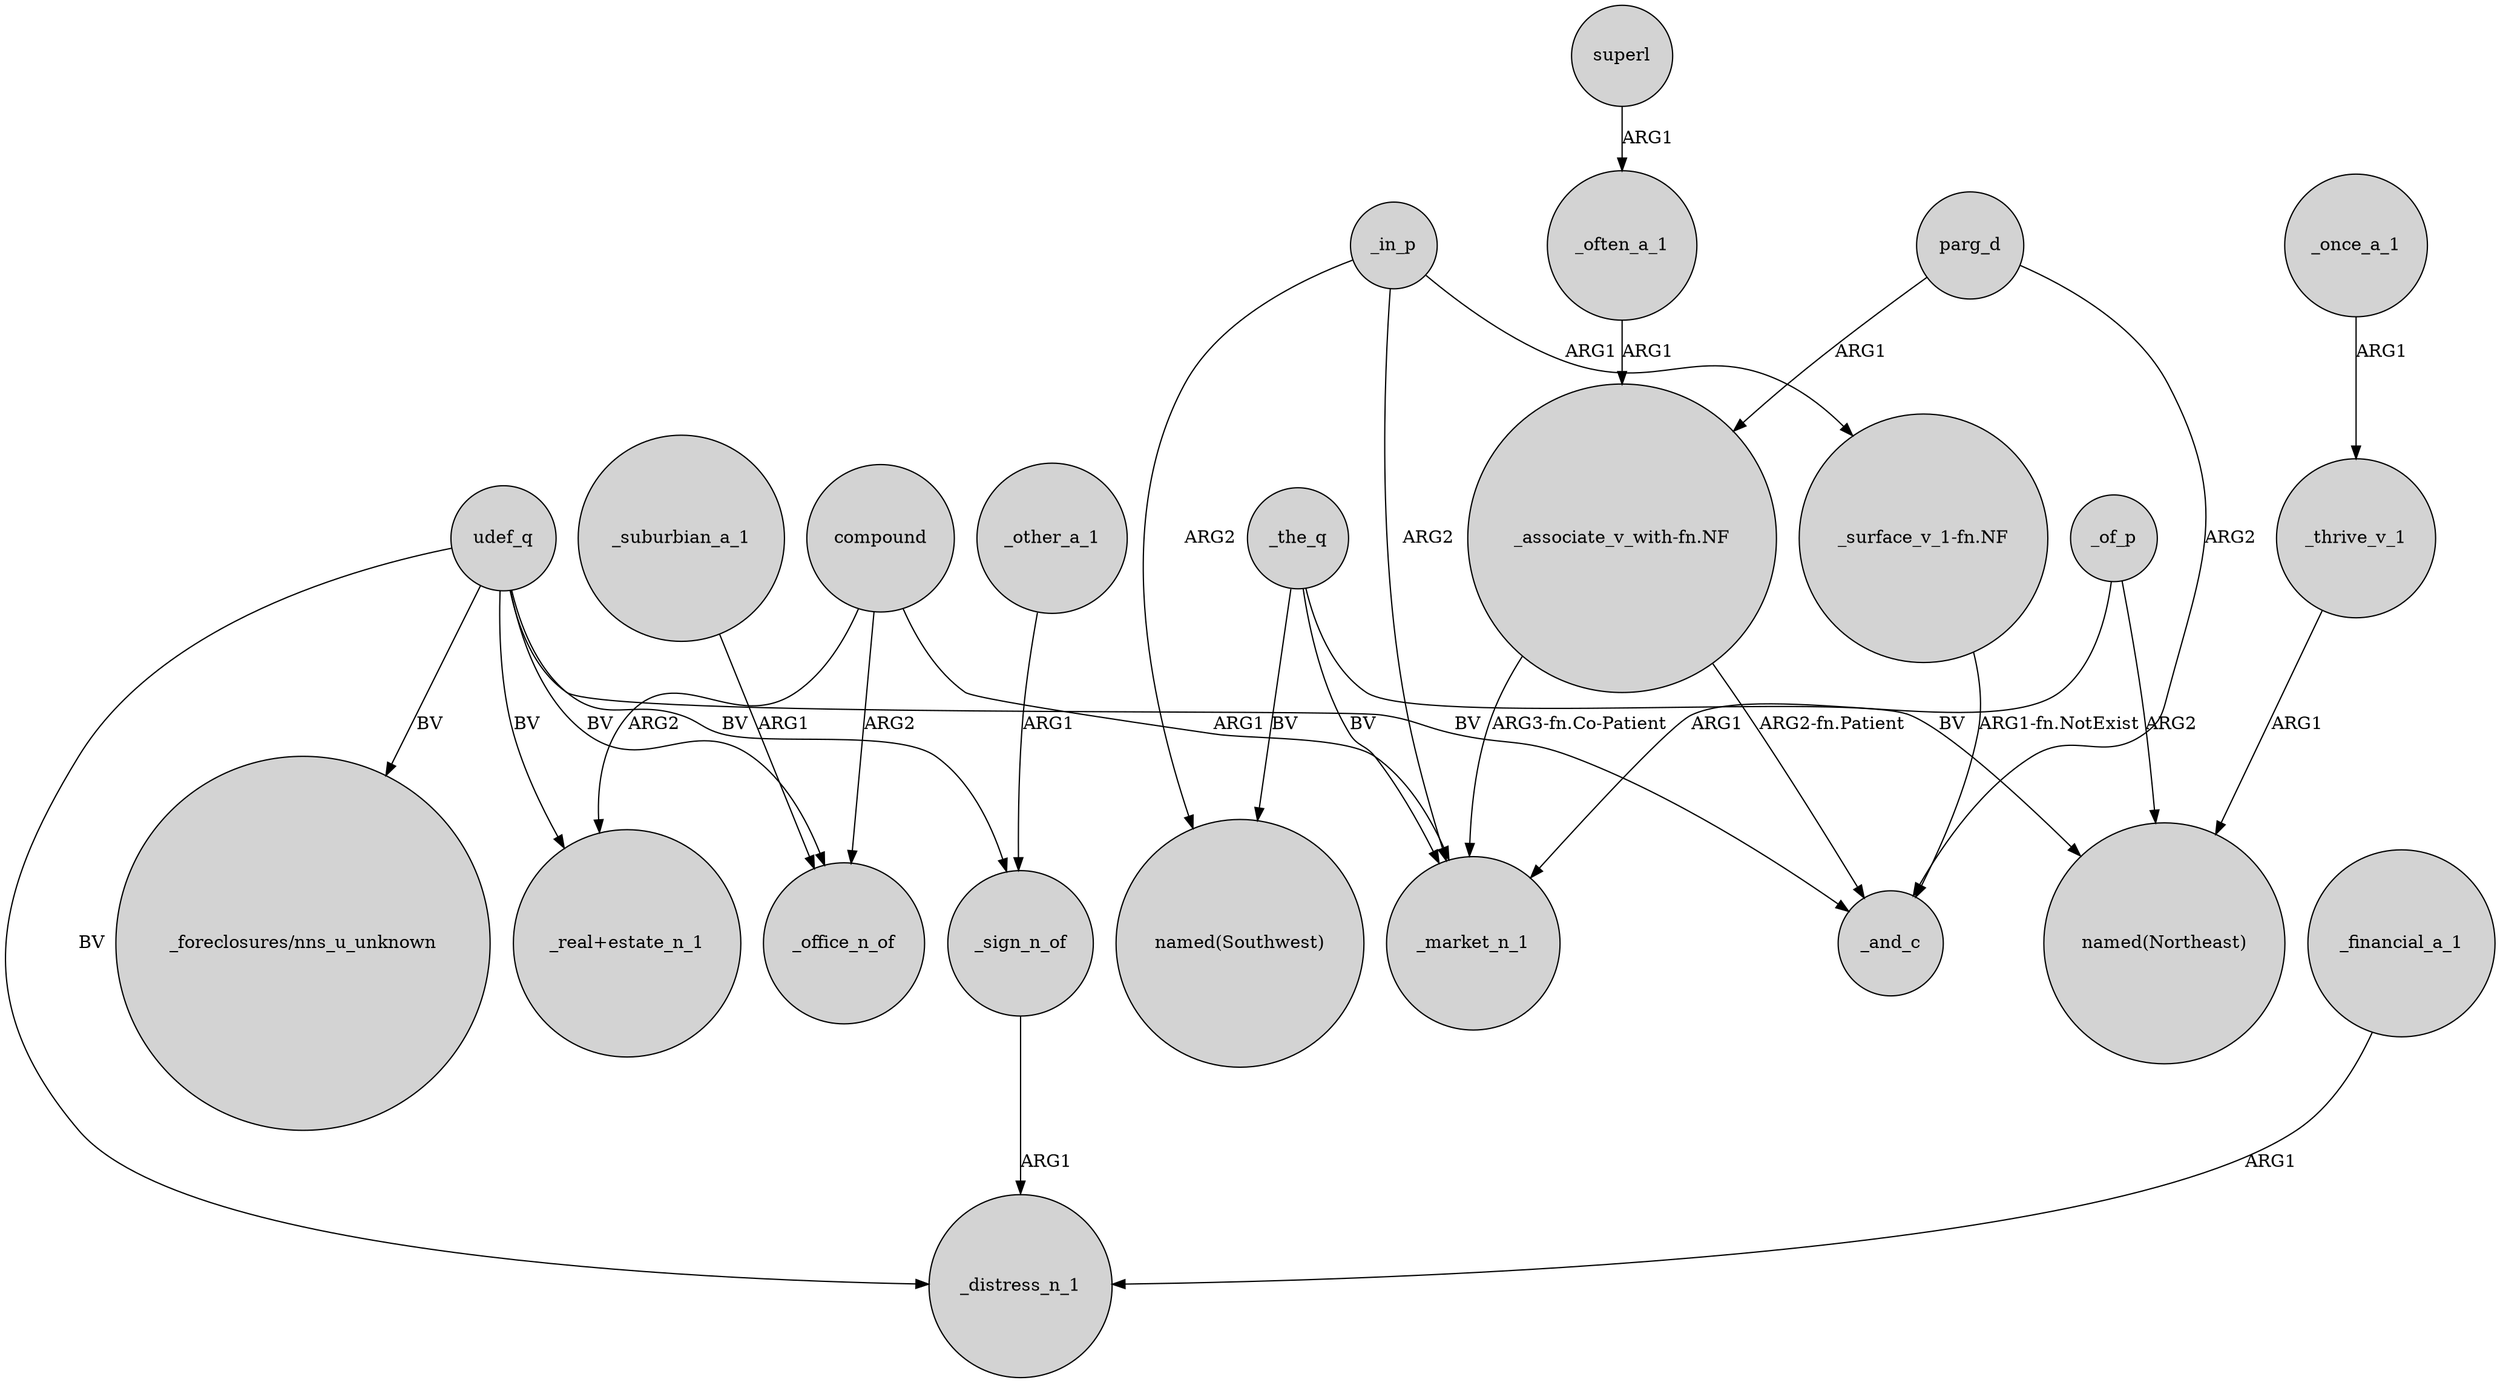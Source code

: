 digraph {
	node [shape=circle style=filled]
	udef_q -> _office_n_of [label=BV]
	"_surface_v_1-fn.NF" -> _and_c [label="ARG1-fn.NotExist"]
	_the_q -> "named(Southwest)" [label=BV]
	parg_d -> "_associate_v_with-fn.NF" [label=ARG1]
	_often_a_1 -> "_associate_v_with-fn.NF" [label=ARG1]
	_of_p -> "named(Northeast)" [label=ARG2]
	_other_a_1 -> _sign_n_of [label=ARG1]
	superl -> _often_a_1 [label=ARG1]
	_sign_n_of -> _distress_n_1 [label=ARG1]
	_thrive_v_1 -> "named(Northeast)" [label=ARG1]
	_financial_a_1 -> _distress_n_1 [label=ARG1]
	_of_p -> _market_n_1 [label=ARG1]
	compound -> "_real+estate_n_1" [label=ARG2]
	parg_d -> _and_c [label=ARG2]
	_in_p -> "named(Southwest)" [label=ARG2]
	_in_p -> "_surface_v_1-fn.NF" [label=ARG1]
	udef_q -> _sign_n_of [label=BV]
	udef_q -> _distress_n_1 [label=BV]
	_the_q -> "named(Northeast)" [label=BV]
	"_associate_v_with-fn.NF" -> _market_n_1 [label="ARG3-fn.Co-Patient"]
	udef_q -> "_real+estate_n_1" [label=BV]
	_in_p -> _market_n_1 [label=ARG2]
	compound -> _market_n_1 [label=ARG1]
	_suburbian_a_1 -> _office_n_of [label=ARG1]
	_the_q -> _market_n_1 [label=BV]
	udef_q -> _and_c [label=BV]
	_once_a_1 -> _thrive_v_1 [label=ARG1]
	compound -> _office_n_of [label=ARG2]
	udef_q -> "_foreclosures/nns_u_unknown" [label=BV]
	"_associate_v_with-fn.NF" -> _and_c [label="ARG2-fn.Patient"]
}
